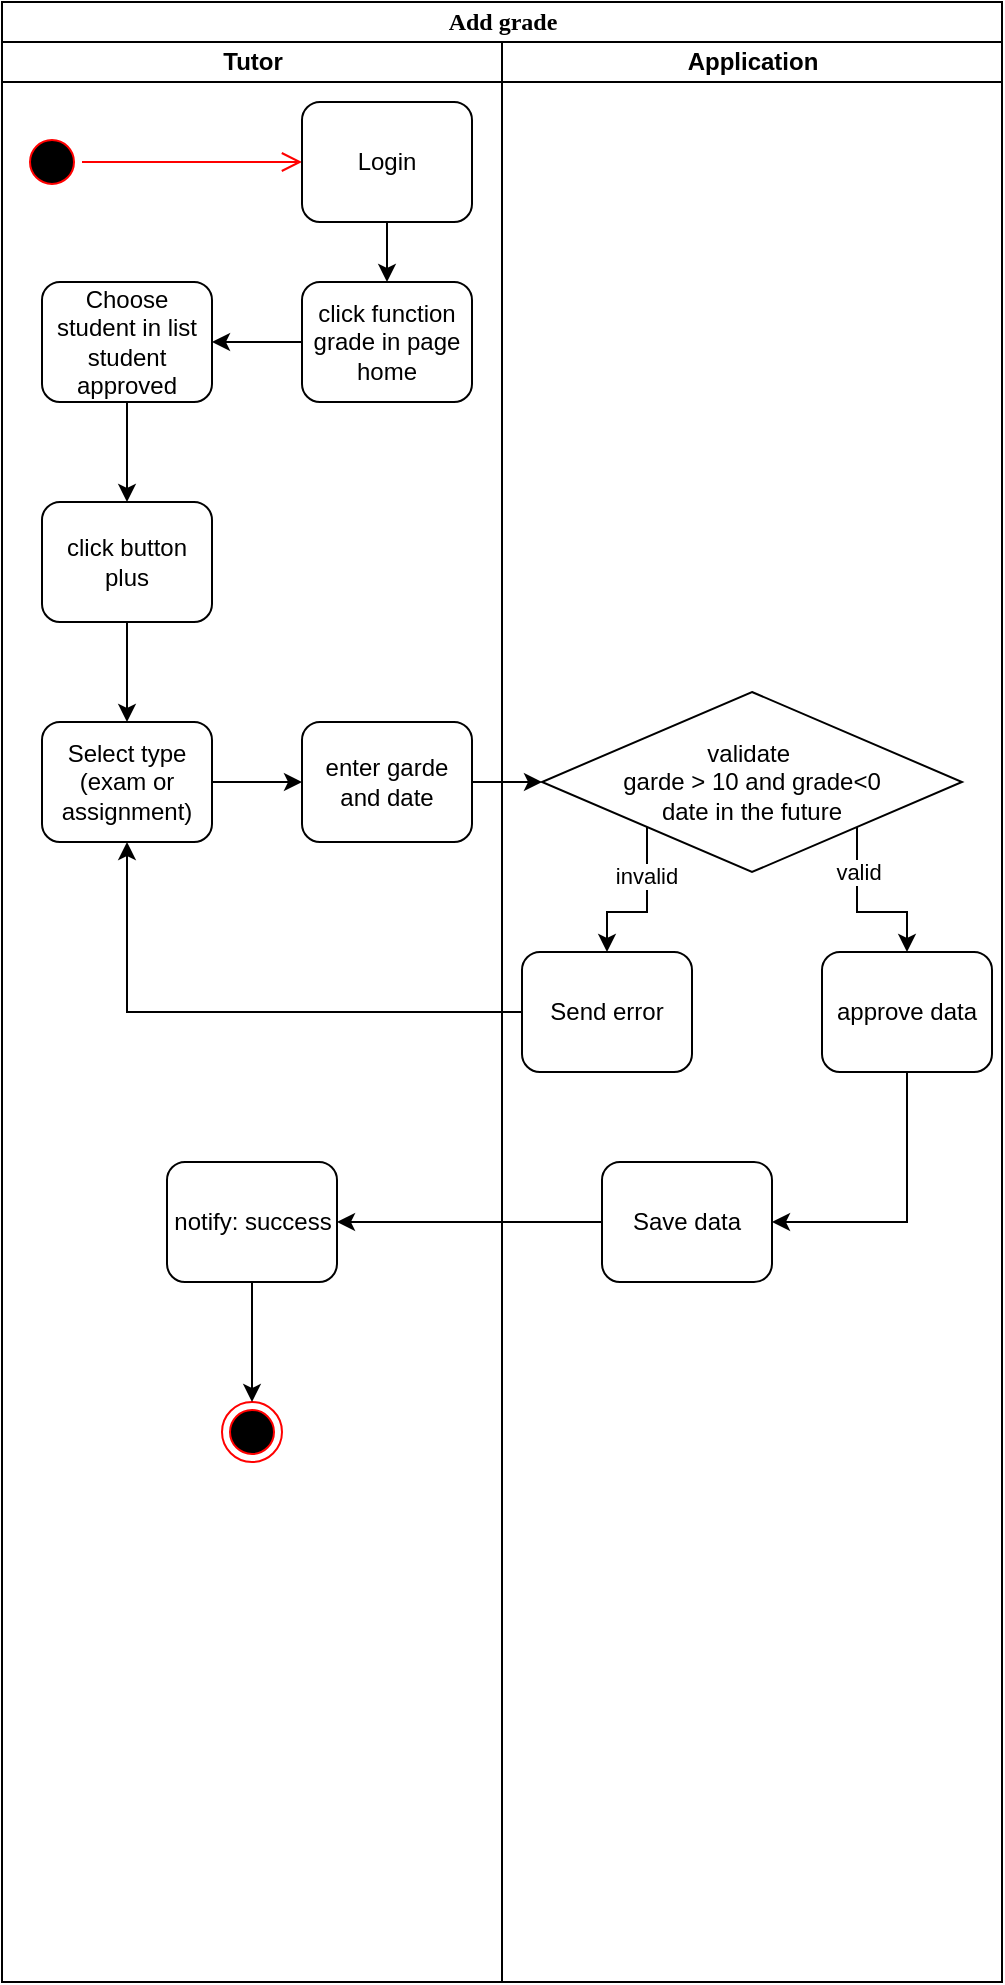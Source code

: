 <mxfile version="24.2.2" type="device">
  <diagram name="Page-1" id="0783ab3e-0a74-02c8-0abd-f7b4e66b4bec">
    <mxGraphModel dx="840" dy="973" grid="1" gridSize="10" guides="1" tooltips="1" connect="1" arrows="1" fold="1" page="1" pageScale="1" pageWidth="850" pageHeight="1100" background="none" math="0" shadow="0">
      <root>
        <mxCell id="0" />
        <mxCell id="1" parent="0" />
        <mxCell id="1c1d494c118603dd-1" value="Add grade" style="swimlane;html=1;childLayout=stackLayout;startSize=20;rounded=0;shadow=0;comic=0;labelBackgroundColor=none;strokeWidth=1;fontFamily=Verdana;fontSize=12;align=center;" parent="1" vertex="1">
          <mxGeometry x="190" y="70" width="500" height="990" as="geometry" />
        </mxCell>
        <mxCell id="1c1d494c118603dd-2" value="Tutor" style="swimlane;html=1;startSize=20;" parent="1c1d494c118603dd-1" vertex="1">
          <mxGeometry y="20" width="250" height="970" as="geometry" />
        </mxCell>
        <mxCell id="HKJQUeHTQTfnSdDfyy6F-2" value="" style="ellipse;html=1;shape=startState;fillColor=#000000;strokeColor=#ff0000;" vertex="1" parent="1c1d494c118603dd-2">
          <mxGeometry x="10" y="45" width="30" height="30" as="geometry" />
        </mxCell>
        <mxCell id="HKJQUeHTQTfnSdDfyy6F-3" value="" style="edgeStyle=orthogonalEdgeStyle;html=1;verticalAlign=bottom;endArrow=open;endSize=8;strokeColor=#ff0000;rounded=0;entryX=0;entryY=0.5;entryDx=0;entryDy=0;" edge="1" source="HKJQUeHTQTfnSdDfyy6F-2" parent="1c1d494c118603dd-2" target="HKJQUeHTQTfnSdDfyy6F-5">
          <mxGeometry relative="1" as="geometry">
            <mxPoint x="25" y="120" as="targetPoint" />
          </mxGeometry>
        </mxCell>
        <mxCell id="HKJQUeHTQTfnSdDfyy6F-7" value="" style="edgeStyle=orthogonalEdgeStyle;rounded=0;orthogonalLoop=1;jettySize=auto;html=1;" edge="1" parent="1c1d494c118603dd-2" source="HKJQUeHTQTfnSdDfyy6F-5" target="HKJQUeHTQTfnSdDfyy6F-6">
          <mxGeometry relative="1" as="geometry" />
        </mxCell>
        <mxCell id="HKJQUeHTQTfnSdDfyy6F-5" value="Login" style="rounded=1;whiteSpace=wrap;html=1;" vertex="1" parent="1c1d494c118603dd-2">
          <mxGeometry x="150" y="30" width="85" height="60" as="geometry" />
        </mxCell>
        <mxCell id="HKJQUeHTQTfnSdDfyy6F-9" value="" style="edgeStyle=orthogonalEdgeStyle;rounded=0;orthogonalLoop=1;jettySize=auto;html=1;" edge="1" parent="1c1d494c118603dd-2" source="HKJQUeHTQTfnSdDfyy6F-6" target="HKJQUeHTQTfnSdDfyy6F-8">
          <mxGeometry relative="1" as="geometry" />
        </mxCell>
        <mxCell id="HKJQUeHTQTfnSdDfyy6F-6" value="click function grade in page home" style="rounded=1;whiteSpace=wrap;html=1;" vertex="1" parent="1c1d494c118603dd-2">
          <mxGeometry x="150" y="120" width="85" height="60" as="geometry" />
        </mxCell>
        <mxCell id="HKJQUeHTQTfnSdDfyy6F-11" value="" style="edgeStyle=orthogonalEdgeStyle;rounded=0;orthogonalLoop=1;jettySize=auto;html=1;" edge="1" parent="1c1d494c118603dd-2" source="HKJQUeHTQTfnSdDfyy6F-8" target="HKJQUeHTQTfnSdDfyy6F-10">
          <mxGeometry relative="1" as="geometry" />
        </mxCell>
        <mxCell id="HKJQUeHTQTfnSdDfyy6F-8" value="Choose student in list student approved" style="rounded=1;whiteSpace=wrap;html=1;" vertex="1" parent="1c1d494c118603dd-2">
          <mxGeometry x="20" y="120" width="85" height="60" as="geometry" />
        </mxCell>
        <mxCell id="HKJQUeHTQTfnSdDfyy6F-13" value="" style="edgeStyle=orthogonalEdgeStyle;rounded=0;orthogonalLoop=1;jettySize=auto;html=1;" edge="1" parent="1c1d494c118603dd-2" source="HKJQUeHTQTfnSdDfyy6F-10" target="HKJQUeHTQTfnSdDfyy6F-12">
          <mxGeometry relative="1" as="geometry" />
        </mxCell>
        <mxCell id="HKJQUeHTQTfnSdDfyy6F-10" value="click button plus" style="rounded=1;whiteSpace=wrap;html=1;" vertex="1" parent="1c1d494c118603dd-2">
          <mxGeometry x="20" y="230" width="85" height="60" as="geometry" />
        </mxCell>
        <mxCell id="HKJQUeHTQTfnSdDfyy6F-17" value="" style="edgeStyle=orthogonalEdgeStyle;rounded=0;orthogonalLoop=1;jettySize=auto;html=1;" edge="1" parent="1c1d494c118603dd-2" source="HKJQUeHTQTfnSdDfyy6F-12" target="HKJQUeHTQTfnSdDfyy6F-16">
          <mxGeometry relative="1" as="geometry" />
        </mxCell>
        <mxCell id="HKJQUeHTQTfnSdDfyy6F-12" value="Select type&lt;div&gt;(exam or assignment)&lt;/div&gt;" style="rounded=1;whiteSpace=wrap;html=1;" vertex="1" parent="1c1d494c118603dd-2">
          <mxGeometry x="20" y="340" width="85" height="60" as="geometry" />
        </mxCell>
        <mxCell id="HKJQUeHTQTfnSdDfyy6F-16" value="enter garde and date" style="rounded=1;whiteSpace=wrap;html=1;" vertex="1" parent="1c1d494c118603dd-2">
          <mxGeometry x="150" y="340" width="85" height="60" as="geometry" />
        </mxCell>
        <mxCell id="HKJQUeHTQTfnSdDfyy6F-4" value="" style="ellipse;html=1;shape=endState;fillColor=#000000;strokeColor=#ff0000;" vertex="1" parent="1c1d494c118603dd-2">
          <mxGeometry x="110" y="680" width="30" height="30" as="geometry" />
        </mxCell>
        <mxCell id="HKJQUeHTQTfnSdDfyy6F-48" style="edgeStyle=orthogonalEdgeStyle;rounded=0;orthogonalLoop=1;jettySize=auto;html=1;exitX=0.5;exitY=1;exitDx=0;exitDy=0;entryX=0.5;entryY=0;entryDx=0;entryDy=0;" edge="1" parent="1c1d494c118603dd-2" source="HKJQUeHTQTfnSdDfyy6F-27" target="HKJQUeHTQTfnSdDfyy6F-4">
          <mxGeometry relative="1" as="geometry" />
        </mxCell>
        <mxCell id="HKJQUeHTQTfnSdDfyy6F-27" value="notify: success" style="rounded=1;whiteSpace=wrap;html=1;" vertex="1" parent="1c1d494c118603dd-2">
          <mxGeometry x="82.5" y="560" width="85" height="60" as="geometry" />
        </mxCell>
        <mxCell id="1c1d494c118603dd-3" value="Application" style="swimlane;html=1;startSize=20;" parent="1c1d494c118603dd-1" vertex="1">
          <mxGeometry x="250" y="20" width="250" height="970" as="geometry" />
        </mxCell>
        <mxCell id="HKJQUeHTQTfnSdDfyy6F-23" style="edgeStyle=orthogonalEdgeStyle;rounded=0;orthogonalLoop=1;jettySize=auto;html=1;exitX=0;exitY=1;exitDx=0;exitDy=0;" edge="1" parent="1c1d494c118603dd-3" source="HKJQUeHTQTfnSdDfyy6F-18" target="HKJQUeHTQTfnSdDfyy6F-21">
          <mxGeometry relative="1" as="geometry" />
        </mxCell>
        <mxCell id="HKJQUeHTQTfnSdDfyy6F-26" value="invalid" style="edgeLabel;html=1;align=center;verticalAlign=middle;resizable=0;points=[];" vertex="1" connectable="0" parent="HKJQUeHTQTfnSdDfyy6F-23">
          <mxGeometry x="-0.406" y="-1" relative="1" as="geometry">
            <mxPoint as="offset" />
          </mxGeometry>
        </mxCell>
        <mxCell id="HKJQUeHTQTfnSdDfyy6F-24" style="edgeStyle=orthogonalEdgeStyle;rounded=0;orthogonalLoop=1;jettySize=auto;html=1;exitX=1;exitY=1;exitDx=0;exitDy=0;" edge="1" parent="1c1d494c118603dd-3" source="HKJQUeHTQTfnSdDfyy6F-18" target="HKJQUeHTQTfnSdDfyy6F-20">
          <mxGeometry relative="1" as="geometry" />
        </mxCell>
        <mxCell id="HKJQUeHTQTfnSdDfyy6F-25" value="valid" style="edgeLabel;html=1;align=center;verticalAlign=middle;resizable=0;points=[];" vertex="1" connectable="0" parent="HKJQUeHTQTfnSdDfyy6F-24">
          <mxGeometry x="-0.493" relative="1" as="geometry">
            <mxPoint as="offset" />
          </mxGeometry>
        </mxCell>
        <mxCell id="HKJQUeHTQTfnSdDfyy6F-18" value="validate&amp;nbsp;&lt;div&gt;&lt;span style=&quot;background-color: initial;&quot;&gt;garde &amp;gt; 10&amp;nbsp;&lt;/span&gt;&lt;span style=&quot;background-color: initial;&quot;&gt;and grade&amp;lt;0&lt;/span&gt;&lt;div&gt;date in the future&lt;/div&gt;&lt;/div&gt;" style="rhombus;whiteSpace=wrap;html=1;" vertex="1" parent="1c1d494c118603dd-3">
          <mxGeometry x="20" y="325" width="210" height="90" as="geometry" />
        </mxCell>
        <mxCell id="HKJQUeHTQTfnSdDfyy6F-21" value="Send error" style="rounded=1;whiteSpace=wrap;html=1;" vertex="1" parent="1c1d494c118603dd-3">
          <mxGeometry x="10" y="455" width="85" height="60" as="geometry" />
        </mxCell>
        <mxCell id="HKJQUeHTQTfnSdDfyy6F-20" value="approve data" style="rounded=1;whiteSpace=wrap;html=1;" vertex="1" parent="1c1d494c118603dd-3">
          <mxGeometry x="160" y="455" width="85" height="60" as="geometry" />
        </mxCell>
        <mxCell id="HKJQUeHTQTfnSdDfyy6F-45" value="Save data" style="rounded=1;whiteSpace=wrap;html=1;" vertex="1" parent="1c1d494c118603dd-3">
          <mxGeometry x="50" y="560" width="85" height="60" as="geometry" />
        </mxCell>
        <mxCell id="HKJQUeHTQTfnSdDfyy6F-28" style="edgeStyle=orthogonalEdgeStyle;rounded=0;orthogonalLoop=1;jettySize=auto;html=1;exitX=0.5;exitY=1;exitDx=0;exitDy=0;entryX=1;entryY=0.5;entryDx=0;entryDy=0;" edge="1" parent="1c1d494c118603dd-3" source="HKJQUeHTQTfnSdDfyy6F-20" target="HKJQUeHTQTfnSdDfyy6F-45">
          <mxGeometry relative="1" as="geometry">
            <mxPoint x="170" y="590" as="targetPoint" />
          </mxGeometry>
        </mxCell>
        <mxCell id="HKJQUeHTQTfnSdDfyy6F-19" value="" style="edgeStyle=orthogonalEdgeStyle;rounded=0;orthogonalLoop=1;jettySize=auto;html=1;" edge="1" parent="1c1d494c118603dd-1" source="HKJQUeHTQTfnSdDfyy6F-16" target="HKJQUeHTQTfnSdDfyy6F-18">
          <mxGeometry relative="1" as="geometry" />
        </mxCell>
        <mxCell id="HKJQUeHTQTfnSdDfyy6F-22" style="edgeStyle=orthogonalEdgeStyle;rounded=0;orthogonalLoop=1;jettySize=auto;html=1;exitX=0;exitY=0.5;exitDx=0;exitDy=0;entryX=0.5;entryY=1;entryDx=0;entryDy=0;" edge="1" parent="1c1d494c118603dd-1" source="HKJQUeHTQTfnSdDfyy6F-21" target="HKJQUeHTQTfnSdDfyy6F-12">
          <mxGeometry relative="1" as="geometry">
            <mxPoint x="50" y="400" as="targetPoint" />
          </mxGeometry>
        </mxCell>
        <mxCell id="HKJQUeHTQTfnSdDfyy6F-46" style="edgeStyle=orthogonalEdgeStyle;rounded=0;orthogonalLoop=1;jettySize=auto;html=1;exitX=0;exitY=0.5;exitDx=0;exitDy=0;entryX=1;entryY=0.5;entryDx=0;entryDy=0;" edge="1" parent="1c1d494c118603dd-1" source="HKJQUeHTQTfnSdDfyy6F-45" target="HKJQUeHTQTfnSdDfyy6F-27">
          <mxGeometry relative="1" as="geometry" />
        </mxCell>
      </root>
    </mxGraphModel>
  </diagram>
</mxfile>
